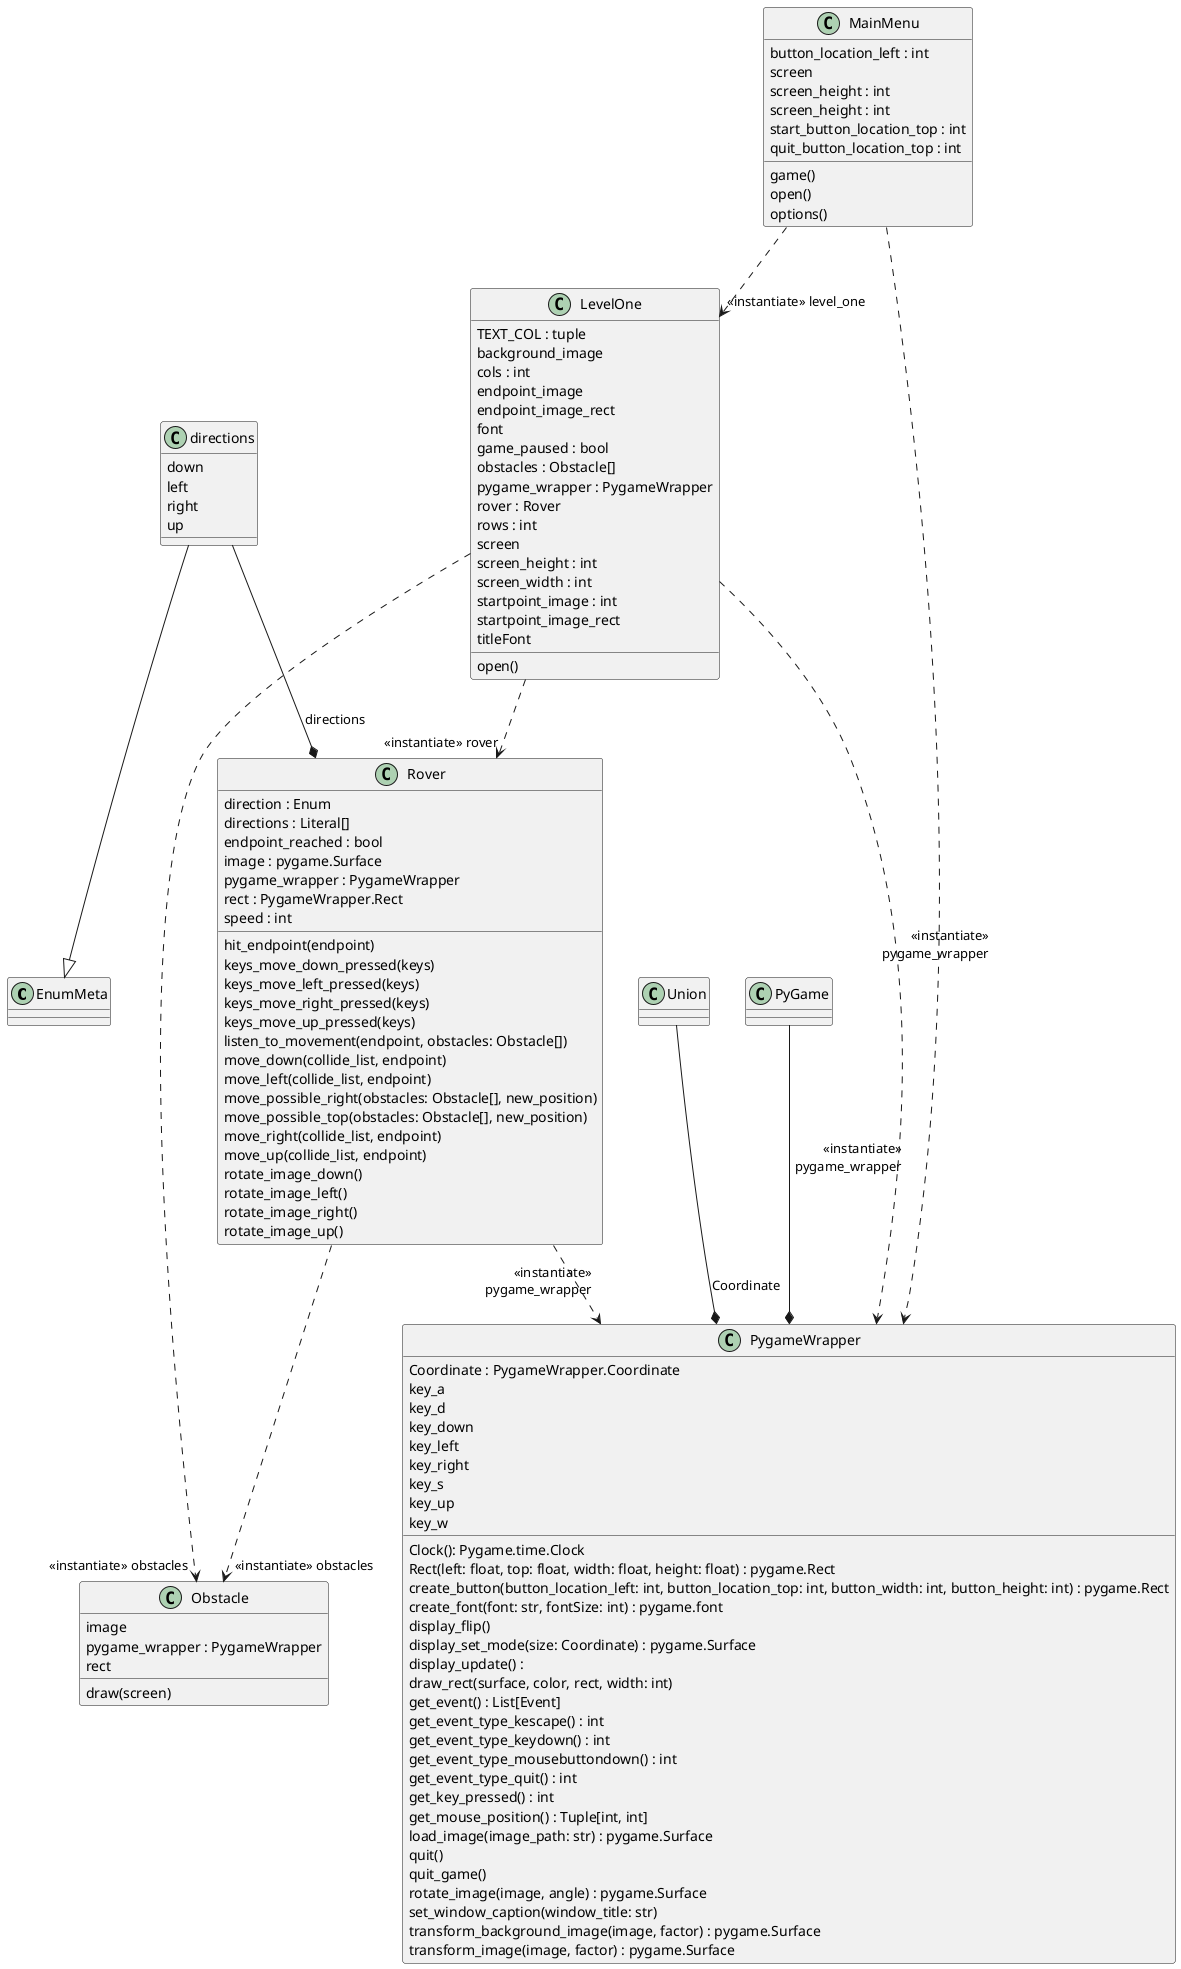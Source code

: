 @startuml classes
set namespaceSeparator none
class "EnumMeta" as .EnumMeta {
}
class "LevelOne" as spacerover.level_one.LevelOne {
  TEXT_COL : tuple
  background_image
  cols : int
  endpoint_image
  endpoint_image_rect
  font
  game_paused : bool
  obstacles : Obstacle[]
  pygame_wrapper : PygameWrapper
  rover : Rover
  rows : int
  screen
  screen_height : int
  screen_width : int
  startpoint_image : int
  startpoint_image_rect
  titleFont
  open()
}

class "MainMenu" as spacerover.main_menu.MainMenu {
  button_location_left : int
  screen
  screen_height : int
  screen_height : int
  start_button_location_top : int
  quit_button_location_top : int
  game()
  open()
  options()
}

class "Obstacle" as spacerover.obstacle.Obstacle {
  image
  pygame_wrapper : PygameWrapper
  rect
  draw(screen)
}

class "PygameWrapper" as spacerover.pygame_wrapper.PygameWrapper {
  Coordinate : PygameWrapper.Coordinate
  key_a
  key_d
  key_down
  key_left
  key_right
  key_s
  key_up
  key_w
  Clock(): Pygame.time.Clock
  Rect(left: float, top: float, width: float, height: float) : pygame.Rect
  create_button(button_location_left: int, button_location_top: int, button_width: int, button_height: int) : pygame.Rect
  create_font(font: str, fontSize: int) : pygame.font
  display_flip()
  display_set_mode(size: Coordinate) : pygame.Surface
  display_update() : 
  draw_rect(surface, color, rect, width: int)
  get_event() : List[Event]
  get_event_type_kescape() : int
  get_event_type_keydown() : int
  get_event_type_mousebuttondown() : int
  get_event_type_quit() : int
  get_key_pressed() : int
  get_mouse_position() : Tuple[int, int]
  load_image(image_path: str) : pygame.Surface
  quit()
  quit_game()
  rotate_image(image, angle) : pygame.Surface
  set_window_caption(window_title: str)
  transform_background_image(image, factor) : pygame.Surface
  transform_image(image, factor) : pygame.Surface
}

class "Rover" as spacerover.rover.Rover {
  direction : Enum
  directions : Literal[]
  endpoint_reached : bool
  image : pygame.Surface
  pygame_wrapper : PygameWrapper
  rect : PygameWrapper.Rect
  speed : int
  hit_endpoint(endpoint)
  keys_move_down_pressed(keys)
  keys_move_left_pressed(keys)
  keys_move_right_pressed(keys)
  keys_move_up_pressed(keys)
  listen_to_movement(endpoint, obstacles: Obstacle[])
  move_down(collide_list, endpoint)
  move_left(collide_list, endpoint)
  move_possible_right(obstacles: Obstacle[], new_position)
  move_possible_top(obstacles: Obstacle[], new_position)
  move_right(collide_list, endpoint)
  move_up(collide_list, endpoint)
  rotate_image_down()
  rotate_image_left()
  rotate_image_right()
  rotate_image_up()
} 

class "Union" as .Union {
}

class "directions" as spacerover.rover.Rover.directions {
  down
  left
  right
  up
}

spacerover.main_menu.MainMenu ..> "<<instantiate>> level_one" spacerover.level_one.LevelOne
spacerover.main_menu.MainMenu ..> "<<instantiate>> \r pygame_wrapper \n\n\n\n\n\n\n\n" spacerover.pygame_wrapper.PygameWrapper

spacerover.level_one.LevelOne ..> "<<instantiate>> rover" spacerover.rover.Rover
spacerover.level_one.LevelOne ..> "<<instantiate>> \r pygame_wrapper \n\n\n\n\n\n\n\n\n\n\n\n\n\n\n\n\n\n\n\n" spacerover.pygame_wrapper.PygameWrapper
spacerover.level_one.LevelOne ..> "<<instantiate>> obstacles" spacerover.obstacle.Obstacle

spacerover.rover.Rover ..> "<<instantiate>> \r pygame_wrapper \n" spacerover.pygame_wrapper.PygameWrapper
spacerover.rover.Rover.directions --|> .EnumMeta
spacerover.rover.Rover.directions --* spacerover.rover.Rover : directions
spacerover.rover.Rover ..> "<<instantiate>> obstacles" spacerover.obstacle.Obstacle

PyGame --* spacerover.pygame_wrapper.PygameWrapper

.Union --* spacerover.pygame_wrapper.PygameWrapper : Coordinate
@enduml
